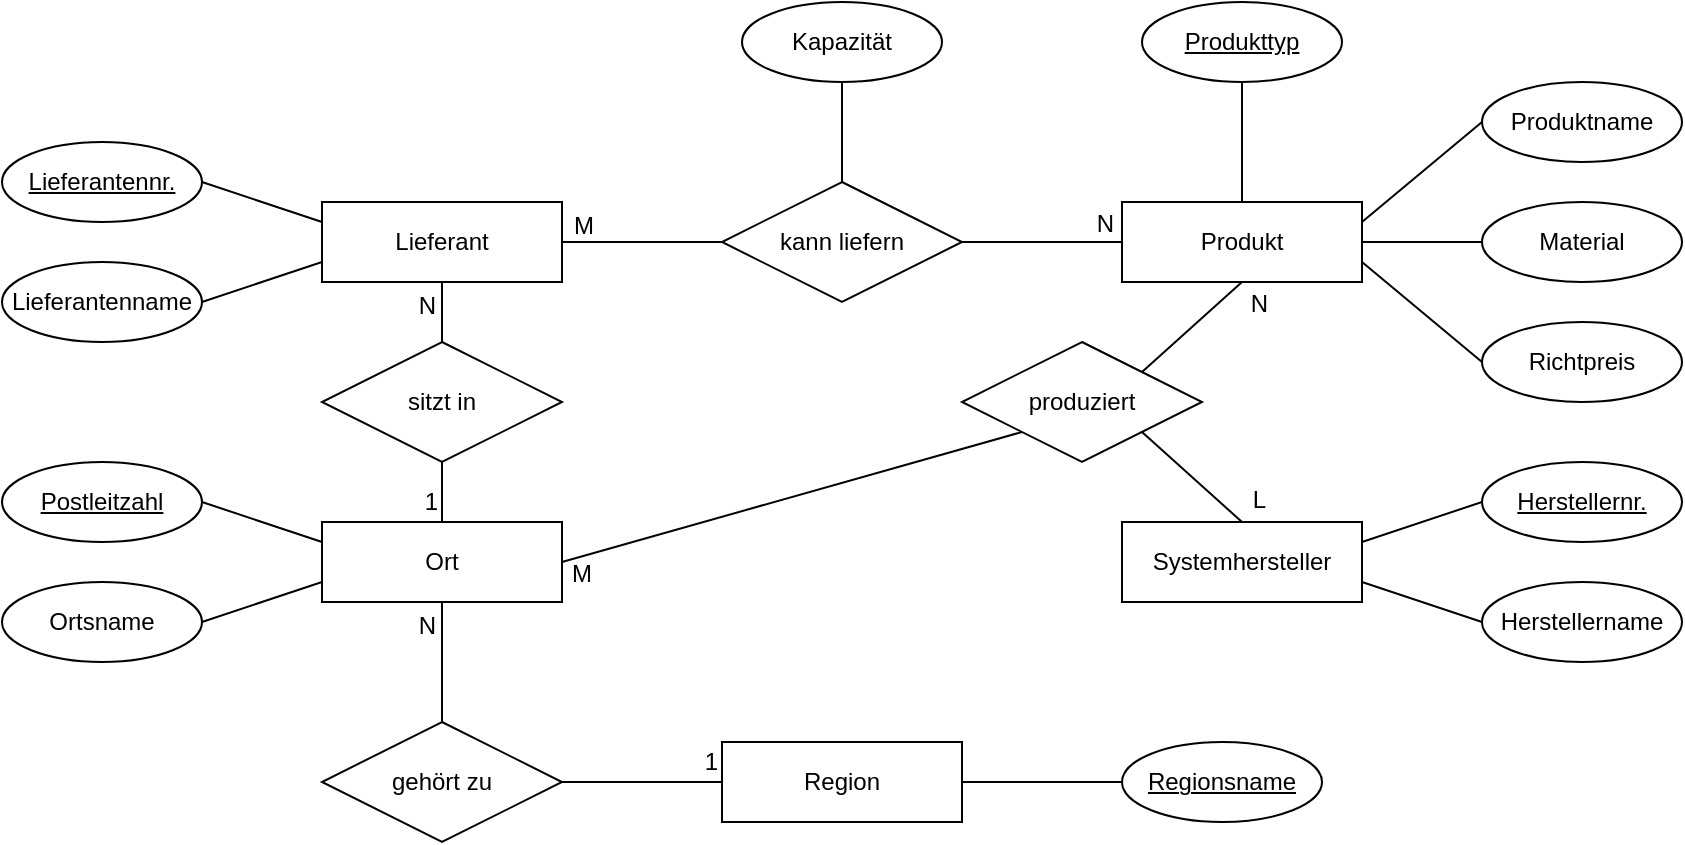 <mxfile version="16.4.7" type="device"><diagram id="9SBciYLyBwokrWrZYk7J" name="Page-1"><mxGraphModel dx="999" dy="786" grid="1" gridSize="10" guides="1" tooltips="1" connect="1" arrows="1" fold="1" page="1" pageScale="1" pageWidth="1600" pageHeight="900" math="0" shadow="0"><root><mxCell id="0"/><mxCell id="1" parent="0"/><mxCell id="HDYTMLoUc7ps3oAvCZJr-1" value="Lieferant" style="whiteSpace=wrap;html=1;align=center;" vertex="1" parent="1"><mxGeometry x="200" y="140" width="120" height="40" as="geometry"/></mxCell><mxCell id="HDYTMLoUc7ps3oAvCZJr-2" value="Ort" style="whiteSpace=wrap;html=1;align=center;" vertex="1" parent="1"><mxGeometry x="200" y="300" width="120" height="40" as="geometry"/></mxCell><mxCell id="HDYTMLoUc7ps3oAvCZJr-3" value="sitzt in" style="shape=rhombus;perimeter=rhombusPerimeter;whiteSpace=wrap;html=1;align=center;" vertex="1" parent="1"><mxGeometry x="200" y="210" width="120" height="60" as="geometry"/></mxCell><mxCell id="HDYTMLoUc7ps3oAvCZJr-5" value="gehört zu" style="shape=rhombus;perimeter=rhombusPerimeter;whiteSpace=wrap;html=1;align=center;" vertex="1" parent="1"><mxGeometry x="200" y="400" width="120" height="60" as="geometry"/></mxCell><mxCell id="HDYTMLoUc7ps3oAvCZJr-6" value="Region" style="whiteSpace=wrap;html=1;align=center;" vertex="1" parent="1"><mxGeometry x="400" y="410" width="120" height="40" as="geometry"/></mxCell><mxCell id="HDYTMLoUc7ps3oAvCZJr-7" value="Produkt" style="whiteSpace=wrap;html=1;align=center;" vertex="1" parent="1"><mxGeometry x="600" y="140" width="120" height="40" as="geometry"/></mxCell><mxCell id="HDYTMLoUc7ps3oAvCZJr-8" value="kann liefern" style="shape=rhombus;perimeter=rhombusPerimeter;whiteSpace=wrap;html=1;align=center;" vertex="1" parent="1"><mxGeometry x="400" y="130" width="120" height="60" as="geometry"/></mxCell><mxCell id="HDYTMLoUc7ps3oAvCZJr-9" value="Systemhersteller" style="whiteSpace=wrap;html=1;align=center;" vertex="1" parent="1"><mxGeometry x="600" y="300" width="120" height="40" as="geometry"/></mxCell><mxCell id="HDYTMLoUc7ps3oAvCZJr-10" value="" style="endArrow=none;html=1;rounded=0;exitX=0.5;exitY=1;exitDx=0;exitDy=0;" edge="1" parent="1" source="HDYTMLoUc7ps3oAvCZJr-3" target="HDYTMLoUc7ps3oAvCZJr-2"><mxGeometry relative="1" as="geometry"><mxPoint x="420" y="340" as="sourcePoint"/><mxPoint x="580" y="340" as="targetPoint"/></mxGeometry></mxCell><mxCell id="HDYTMLoUc7ps3oAvCZJr-11" value="1" style="resizable=0;html=1;align=right;verticalAlign=bottom;" connectable="0" vertex="1" parent="HDYTMLoUc7ps3oAvCZJr-10"><mxGeometry x="1" relative="1" as="geometry"><mxPoint x="-2" y="-2" as="offset"/></mxGeometry></mxCell><mxCell id="HDYTMLoUc7ps3oAvCZJr-14" value="" style="endArrow=none;html=1;rounded=0;exitX=0.5;exitY=0;exitDx=0;exitDy=0;entryX=0.5;entryY=1;entryDx=0;entryDy=0;" edge="1" parent="1" source="HDYTMLoUc7ps3oAvCZJr-5" target="HDYTMLoUc7ps3oAvCZJr-2"><mxGeometry relative="1" as="geometry"><mxPoint x="270" y="260" as="sourcePoint"/><mxPoint x="310" y="440" as="targetPoint"/></mxGeometry></mxCell><mxCell id="HDYTMLoUc7ps3oAvCZJr-15" value="N" style="resizable=0;html=1;align=right;verticalAlign=bottom;" connectable="0" vertex="1" parent="HDYTMLoUc7ps3oAvCZJr-14"><mxGeometry x="1" relative="1" as="geometry"><mxPoint x="-3" y="20" as="offset"/></mxGeometry></mxCell><mxCell id="HDYTMLoUc7ps3oAvCZJr-16" value="" style="endArrow=none;html=1;rounded=0;exitX=1;exitY=0.5;exitDx=0;exitDy=0;entryX=0;entryY=0.5;entryDx=0;entryDy=0;" edge="1" parent="1" source="HDYTMLoUc7ps3oAvCZJr-5" target="HDYTMLoUc7ps3oAvCZJr-6"><mxGeometry relative="1" as="geometry"><mxPoint x="420" y="340" as="sourcePoint"/><mxPoint x="580" y="340" as="targetPoint"/></mxGeometry></mxCell><mxCell id="HDYTMLoUc7ps3oAvCZJr-17" value="1" style="resizable=0;html=1;align=right;verticalAlign=bottom;" connectable="0" vertex="1" parent="HDYTMLoUc7ps3oAvCZJr-16"><mxGeometry x="1" relative="1" as="geometry"><mxPoint x="-2" y="-2" as="offset"/></mxGeometry></mxCell><mxCell id="HDYTMLoUc7ps3oAvCZJr-18" value="produziert" style="shape=rhombus;perimeter=rhombusPerimeter;whiteSpace=wrap;html=1;align=center;" vertex="1" parent="1"><mxGeometry x="520" y="210" width="120" height="60" as="geometry"/></mxCell><mxCell id="HDYTMLoUc7ps3oAvCZJr-19" value="" style="endArrow=none;html=1;rounded=0;entryX=0;entryY=0.5;entryDx=0;entryDy=0;exitX=1;exitY=0.5;exitDx=0;exitDy=0;" edge="1" parent="1" source="HDYTMLoUc7ps3oAvCZJr-8" target="HDYTMLoUc7ps3oAvCZJr-7"><mxGeometry relative="1" as="geometry"><mxPoint x="420" y="340" as="sourcePoint"/><mxPoint x="580" y="340" as="targetPoint"/></mxGeometry></mxCell><mxCell id="HDYTMLoUc7ps3oAvCZJr-20" value="N" style="resizable=0;html=1;align=right;verticalAlign=bottom;" connectable="0" vertex="1" parent="HDYTMLoUc7ps3oAvCZJr-19"><mxGeometry x="1" relative="1" as="geometry"><mxPoint x="-4" y="-1" as="offset"/></mxGeometry></mxCell><mxCell id="HDYTMLoUc7ps3oAvCZJr-21" value="" style="endArrow=none;html=1;rounded=0;entryX=1;entryY=0.5;entryDx=0;entryDy=0;exitX=0;exitY=0.5;exitDx=0;exitDy=0;" edge="1" parent="1" source="HDYTMLoUc7ps3oAvCZJr-8" target="HDYTMLoUc7ps3oAvCZJr-1"><mxGeometry relative="1" as="geometry"><mxPoint x="330" y="220" as="sourcePoint"/><mxPoint x="410" y="220" as="targetPoint"/></mxGeometry></mxCell><mxCell id="HDYTMLoUc7ps3oAvCZJr-22" value="M" style="resizable=0;html=1;align=right;verticalAlign=bottom;" connectable="0" vertex="1" parent="HDYTMLoUc7ps3oAvCZJr-21"><mxGeometry x="1" relative="1" as="geometry"><mxPoint x="16" as="offset"/></mxGeometry></mxCell><mxCell id="HDYTMLoUc7ps3oAvCZJr-23" value="" style="endArrow=none;html=1;rounded=0;exitX=1;exitY=1;exitDx=0;exitDy=0;entryX=0.5;entryY=0;entryDx=0;entryDy=0;" edge="1" parent="1" source="HDYTMLoUc7ps3oAvCZJr-18" target="HDYTMLoUc7ps3oAvCZJr-9"><mxGeometry relative="1" as="geometry"><mxPoint x="420" y="340" as="sourcePoint"/><mxPoint x="580" y="340" as="targetPoint"/></mxGeometry></mxCell><mxCell id="HDYTMLoUc7ps3oAvCZJr-24" value="L" style="resizable=0;html=1;align=right;verticalAlign=bottom;" connectable="0" vertex="1" parent="HDYTMLoUc7ps3oAvCZJr-23"><mxGeometry x="1" relative="1" as="geometry"><mxPoint x="12" y="-3" as="offset"/></mxGeometry></mxCell><mxCell id="HDYTMLoUc7ps3oAvCZJr-25" value="" style="endArrow=none;html=1;rounded=0;entryX=1;entryY=0.5;entryDx=0;entryDy=0;exitX=0;exitY=1;exitDx=0;exitDy=0;" edge="1" parent="1" source="HDYTMLoUc7ps3oAvCZJr-18" target="HDYTMLoUc7ps3oAvCZJr-2"><mxGeometry relative="1" as="geometry"><mxPoint x="420" y="340" as="sourcePoint"/><mxPoint x="580" y="340" as="targetPoint"/></mxGeometry></mxCell><mxCell id="HDYTMLoUc7ps3oAvCZJr-26" value="M" style="resizable=0;html=1;align=right;verticalAlign=bottom;" connectable="0" vertex="1" parent="HDYTMLoUc7ps3oAvCZJr-25"><mxGeometry x="1" relative="1" as="geometry"><mxPoint x="15" y="15" as="offset"/></mxGeometry></mxCell><mxCell id="HDYTMLoUc7ps3oAvCZJr-27" value="" style="endArrow=none;html=1;rounded=0;exitX=1;exitY=0;exitDx=0;exitDy=0;entryX=0.5;entryY=1;entryDx=0;entryDy=0;" edge="1" parent="1" source="HDYTMLoUc7ps3oAvCZJr-18" target="HDYTMLoUc7ps3oAvCZJr-7"><mxGeometry relative="1" as="geometry"><mxPoint x="630" y="270" as="sourcePoint"/><mxPoint x="790" y="270" as="targetPoint"/></mxGeometry></mxCell><mxCell id="HDYTMLoUc7ps3oAvCZJr-28" value="N" style="resizable=0;html=1;align=right;verticalAlign=bottom;" connectable="0" vertex="1" parent="HDYTMLoUc7ps3oAvCZJr-27"><mxGeometry x="1" relative="1" as="geometry"><mxPoint x="13" y="20" as="offset"/></mxGeometry></mxCell><mxCell id="HDYTMLoUc7ps3oAvCZJr-29" value="Kapazität" style="ellipse;whiteSpace=wrap;html=1;align=center;" vertex="1" parent="1"><mxGeometry x="410" y="40" width="100" height="40" as="geometry"/></mxCell><mxCell id="HDYTMLoUc7ps3oAvCZJr-30" value="" style="endArrow=none;html=1;rounded=0;exitX=0.5;exitY=0;exitDx=0;exitDy=0;entryX=0.5;entryY=1;entryDx=0;entryDy=0;" edge="1" parent="1" source="HDYTMLoUc7ps3oAvCZJr-8" target="HDYTMLoUc7ps3oAvCZJr-29"><mxGeometry relative="1" as="geometry"><mxPoint x="420" y="340" as="sourcePoint"/><mxPoint x="580" y="340" as="targetPoint"/></mxGeometry></mxCell><mxCell id="HDYTMLoUc7ps3oAvCZJr-32" value="Lieferantenname" style="ellipse;whiteSpace=wrap;html=1;align=center;" vertex="1" parent="1"><mxGeometry x="40" y="170" width="100" height="40" as="geometry"/></mxCell><mxCell id="HDYTMLoUc7ps3oAvCZJr-33" value="Lieferantennr." style="ellipse;whiteSpace=wrap;html=1;align=center;fontStyle=4;" vertex="1" parent="1"><mxGeometry x="40" y="110" width="100" height="40" as="geometry"/></mxCell><mxCell id="HDYTMLoUc7ps3oAvCZJr-34" value="" style="endArrow=none;html=1;rounded=0;entryX=0;entryY=0.25;entryDx=0;entryDy=0;exitX=1;exitY=0.5;exitDx=0;exitDy=0;" edge="1" parent="1" source="HDYTMLoUc7ps3oAvCZJr-33" target="HDYTMLoUc7ps3oAvCZJr-1"><mxGeometry relative="1" as="geometry"><mxPoint x="340" y="400" as="sourcePoint"/><mxPoint x="500" y="400" as="targetPoint"/></mxGeometry></mxCell><mxCell id="HDYTMLoUc7ps3oAvCZJr-35" value="" style="endArrow=none;html=1;rounded=0;entryX=0;entryY=0.75;entryDx=0;entryDy=0;exitX=1;exitY=0.5;exitDx=0;exitDy=0;" edge="1" parent="1" source="HDYTMLoUc7ps3oAvCZJr-32" target="HDYTMLoUc7ps3oAvCZJr-1"><mxGeometry relative="1" as="geometry"><mxPoint x="150" y="140" as="sourcePoint"/><mxPoint x="210" y="160" as="targetPoint"/></mxGeometry></mxCell><mxCell id="HDYTMLoUc7ps3oAvCZJr-36" value="Produkttyp" style="ellipse;whiteSpace=wrap;html=1;align=center;fontStyle=4;" vertex="1" parent="1"><mxGeometry x="610" y="40" width="100" height="40" as="geometry"/></mxCell><mxCell id="HDYTMLoUc7ps3oAvCZJr-40" value="Produktname" style="ellipse;whiteSpace=wrap;html=1;align=center;" vertex="1" parent="1"><mxGeometry x="780" y="80" width="100" height="40" as="geometry"/></mxCell><mxCell id="HDYTMLoUc7ps3oAvCZJr-41" value="" style="endArrow=none;html=1;rounded=0;entryX=0.5;entryY=0;entryDx=0;entryDy=0;exitX=0.5;exitY=1;exitDx=0;exitDy=0;" edge="1" parent="1" source="HDYTMLoUc7ps3oAvCZJr-36" target="HDYTMLoUc7ps3oAvCZJr-7"><mxGeometry relative="1" as="geometry"><mxPoint x="150" y="140" as="sourcePoint"/><mxPoint x="210" y="160" as="targetPoint"/></mxGeometry></mxCell><mxCell id="HDYTMLoUc7ps3oAvCZJr-42" value="Material" style="ellipse;whiteSpace=wrap;html=1;align=center;" vertex="1" parent="1"><mxGeometry x="780" y="140" width="100" height="40" as="geometry"/></mxCell><mxCell id="HDYTMLoUc7ps3oAvCZJr-43" value="Richtpreis" style="ellipse;whiteSpace=wrap;html=1;align=center;" vertex="1" parent="1"><mxGeometry x="780" y="200" width="100" height="40" as="geometry"/></mxCell><mxCell id="HDYTMLoUc7ps3oAvCZJr-44" value="" style="endArrow=none;html=1;rounded=0;exitX=1;exitY=0.25;exitDx=0;exitDy=0;entryX=0;entryY=0.5;entryDx=0;entryDy=0;" edge="1" parent="1" source="HDYTMLoUc7ps3oAvCZJr-7" target="HDYTMLoUc7ps3oAvCZJr-40"><mxGeometry relative="1" as="geometry"><mxPoint x="500" y="400" as="sourcePoint"/><mxPoint x="660" y="400" as="targetPoint"/></mxGeometry></mxCell><mxCell id="HDYTMLoUc7ps3oAvCZJr-45" value="" style="endArrow=none;html=1;rounded=0;exitX=1;exitY=0.5;exitDx=0;exitDy=0;entryX=0;entryY=0.5;entryDx=0;entryDy=0;" edge="1" parent="1" source="HDYTMLoUc7ps3oAvCZJr-7" target="HDYTMLoUc7ps3oAvCZJr-42"><mxGeometry relative="1" as="geometry"><mxPoint x="730" y="160" as="sourcePoint"/><mxPoint x="824.645" y="124.142" as="targetPoint"/></mxGeometry></mxCell><mxCell id="HDYTMLoUc7ps3oAvCZJr-46" value="" style="endArrow=none;html=1;rounded=0;exitX=1;exitY=0.75;exitDx=0;exitDy=0;entryX=0;entryY=0.5;entryDx=0;entryDy=0;" edge="1" parent="1" source="HDYTMLoUc7ps3oAvCZJr-7" target="HDYTMLoUc7ps3oAvCZJr-43"><mxGeometry relative="1" as="geometry"><mxPoint x="730" y="170" as="sourcePoint"/><mxPoint x="810" y="170" as="targetPoint"/></mxGeometry></mxCell><mxCell id="HDYTMLoUc7ps3oAvCZJr-49" value="Herstellername" style="ellipse;whiteSpace=wrap;html=1;align=center;" vertex="1" parent="1"><mxGeometry x="780" y="330" width="100" height="40" as="geometry"/></mxCell><mxCell id="HDYTMLoUc7ps3oAvCZJr-50" value="Herstellernr." style="ellipse;whiteSpace=wrap;html=1;align=center;fontStyle=4;" vertex="1" parent="1"><mxGeometry x="780" y="270" width="100" height="40" as="geometry"/></mxCell><mxCell id="HDYTMLoUc7ps3oAvCZJr-51" value="" style="endArrow=none;html=1;rounded=0;entryX=1;entryY=0.75;entryDx=0;entryDy=0;exitX=0;exitY=0.5;exitDx=0;exitDy=0;" edge="1" parent="1" source="HDYTMLoUc7ps3oAvCZJr-49" target="HDYTMLoUc7ps3oAvCZJr-9"><mxGeometry relative="1" as="geometry"><mxPoint x="150" y="200" as="sourcePoint"/><mxPoint x="210" y="180" as="targetPoint"/></mxGeometry></mxCell><mxCell id="HDYTMLoUc7ps3oAvCZJr-52" value="" style="endArrow=none;html=1;rounded=0;entryX=1;entryY=0.25;entryDx=0;entryDy=0;exitX=0;exitY=0.5;exitDx=0;exitDy=0;" edge="1" parent="1" source="HDYTMLoUc7ps3oAvCZJr-50" target="HDYTMLoUc7ps3oAvCZJr-9"><mxGeometry relative="1" as="geometry"><mxPoint x="810" y="440" as="sourcePoint"/><mxPoint x="730" y="420" as="targetPoint"/></mxGeometry></mxCell><mxCell id="HDYTMLoUc7ps3oAvCZJr-53" value="Ortsname" style="ellipse;whiteSpace=wrap;html=1;align=center;" vertex="1" parent="1"><mxGeometry x="40" y="330" width="100" height="40" as="geometry"/></mxCell><mxCell id="HDYTMLoUc7ps3oAvCZJr-54" value="Postleitzahl" style="ellipse;whiteSpace=wrap;html=1;align=center;fontStyle=4;" vertex="1" parent="1"><mxGeometry x="40" y="270" width="100" height="40" as="geometry"/></mxCell><mxCell id="HDYTMLoUc7ps3oAvCZJr-55" value="" style="endArrow=none;html=1;rounded=0;exitX=1;exitY=0.5;exitDx=0;exitDy=0;entryX=0;entryY=0.25;entryDx=0;entryDy=0;" edge="1" parent="1" source="HDYTMLoUc7ps3oAvCZJr-54" target="HDYTMLoUc7ps3oAvCZJr-2"><mxGeometry relative="1" as="geometry"><mxPoint x="140" y="380" as="sourcePoint"/><mxPoint x="180" y="390" as="targetPoint"/></mxGeometry></mxCell><mxCell id="HDYTMLoUc7ps3oAvCZJr-56" value="" style="endArrow=none;html=1;rounded=0;exitX=1;exitY=0.5;exitDx=0;exitDy=0;entryX=0;entryY=0.75;entryDx=0;entryDy=0;" edge="1" parent="1" source="HDYTMLoUc7ps3oAvCZJr-53" target="HDYTMLoUc7ps3oAvCZJr-2"><mxGeometry relative="1" as="geometry"><mxPoint x="150" y="380" as="sourcePoint"/><mxPoint x="170" y="430" as="targetPoint"/></mxGeometry></mxCell><mxCell id="HDYTMLoUc7ps3oAvCZJr-57" value="Regionsname" style="ellipse;whiteSpace=wrap;html=1;align=center;fontStyle=4;" vertex="1" parent="1"><mxGeometry x="600" y="410" width="100" height="40" as="geometry"/></mxCell><mxCell id="HDYTMLoUc7ps3oAvCZJr-58" value="" style="endArrow=none;html=1;rounded=0;entryX=1;entryY=0.5;entryDx=0;entryDy=0;exitX=0;exitY=0.5;exitDx=0;exitDy=0;" edge="1" parent="1" source="HDYTMLoUc7ps3oAvCZJr-57" target="HDYTMLoUc7ps3oAvCZJr-6"><mxGeometry relative="1" as="geometry"><mxPoint x="610" y="500" as="sourcePoint"/><mxPoint x="210" y="420" as="targetPoint"/></mxGeometry></mxCell><mxCell id="HDYTMLoUc7ps3oAvCZJr-62" value="" style="endArrow=none;html=1;rounded=0;exitX=0.5;exitY=0;exitDx=0;exitDy=0;entryX=0.5;entryY=1;entryDx=0;entryDy=0;" edge="1" parent="1" source="HDYTMLoUc7ps3oAvCZJr-3" target="HDYTMLoUc7ps3oAvCZJr-1"><mxGeometry relative="1" as="geometry"><mxPoint x="270" y="500" as="sourcePoint"/><mxPoint x="270" y="430" as="targetPoint"/></mxGeometry></mxCell><mxCell id="HDYTMLoUc7ps3oAvCZJr-63" value="N" style="resizable=0;html=1;align=right;verticalAlign=bottom;" connectable="0" vertex="1" parent="HDYTMLoUc7ps3oAvCZJr-62"><mxGeometry x="1" relative="1" as="geometry"><mxPoint x="-3" y="20" as="offset"/></mxGeometry></mxCell></root></mxGraphModel></diagram></mxfile>